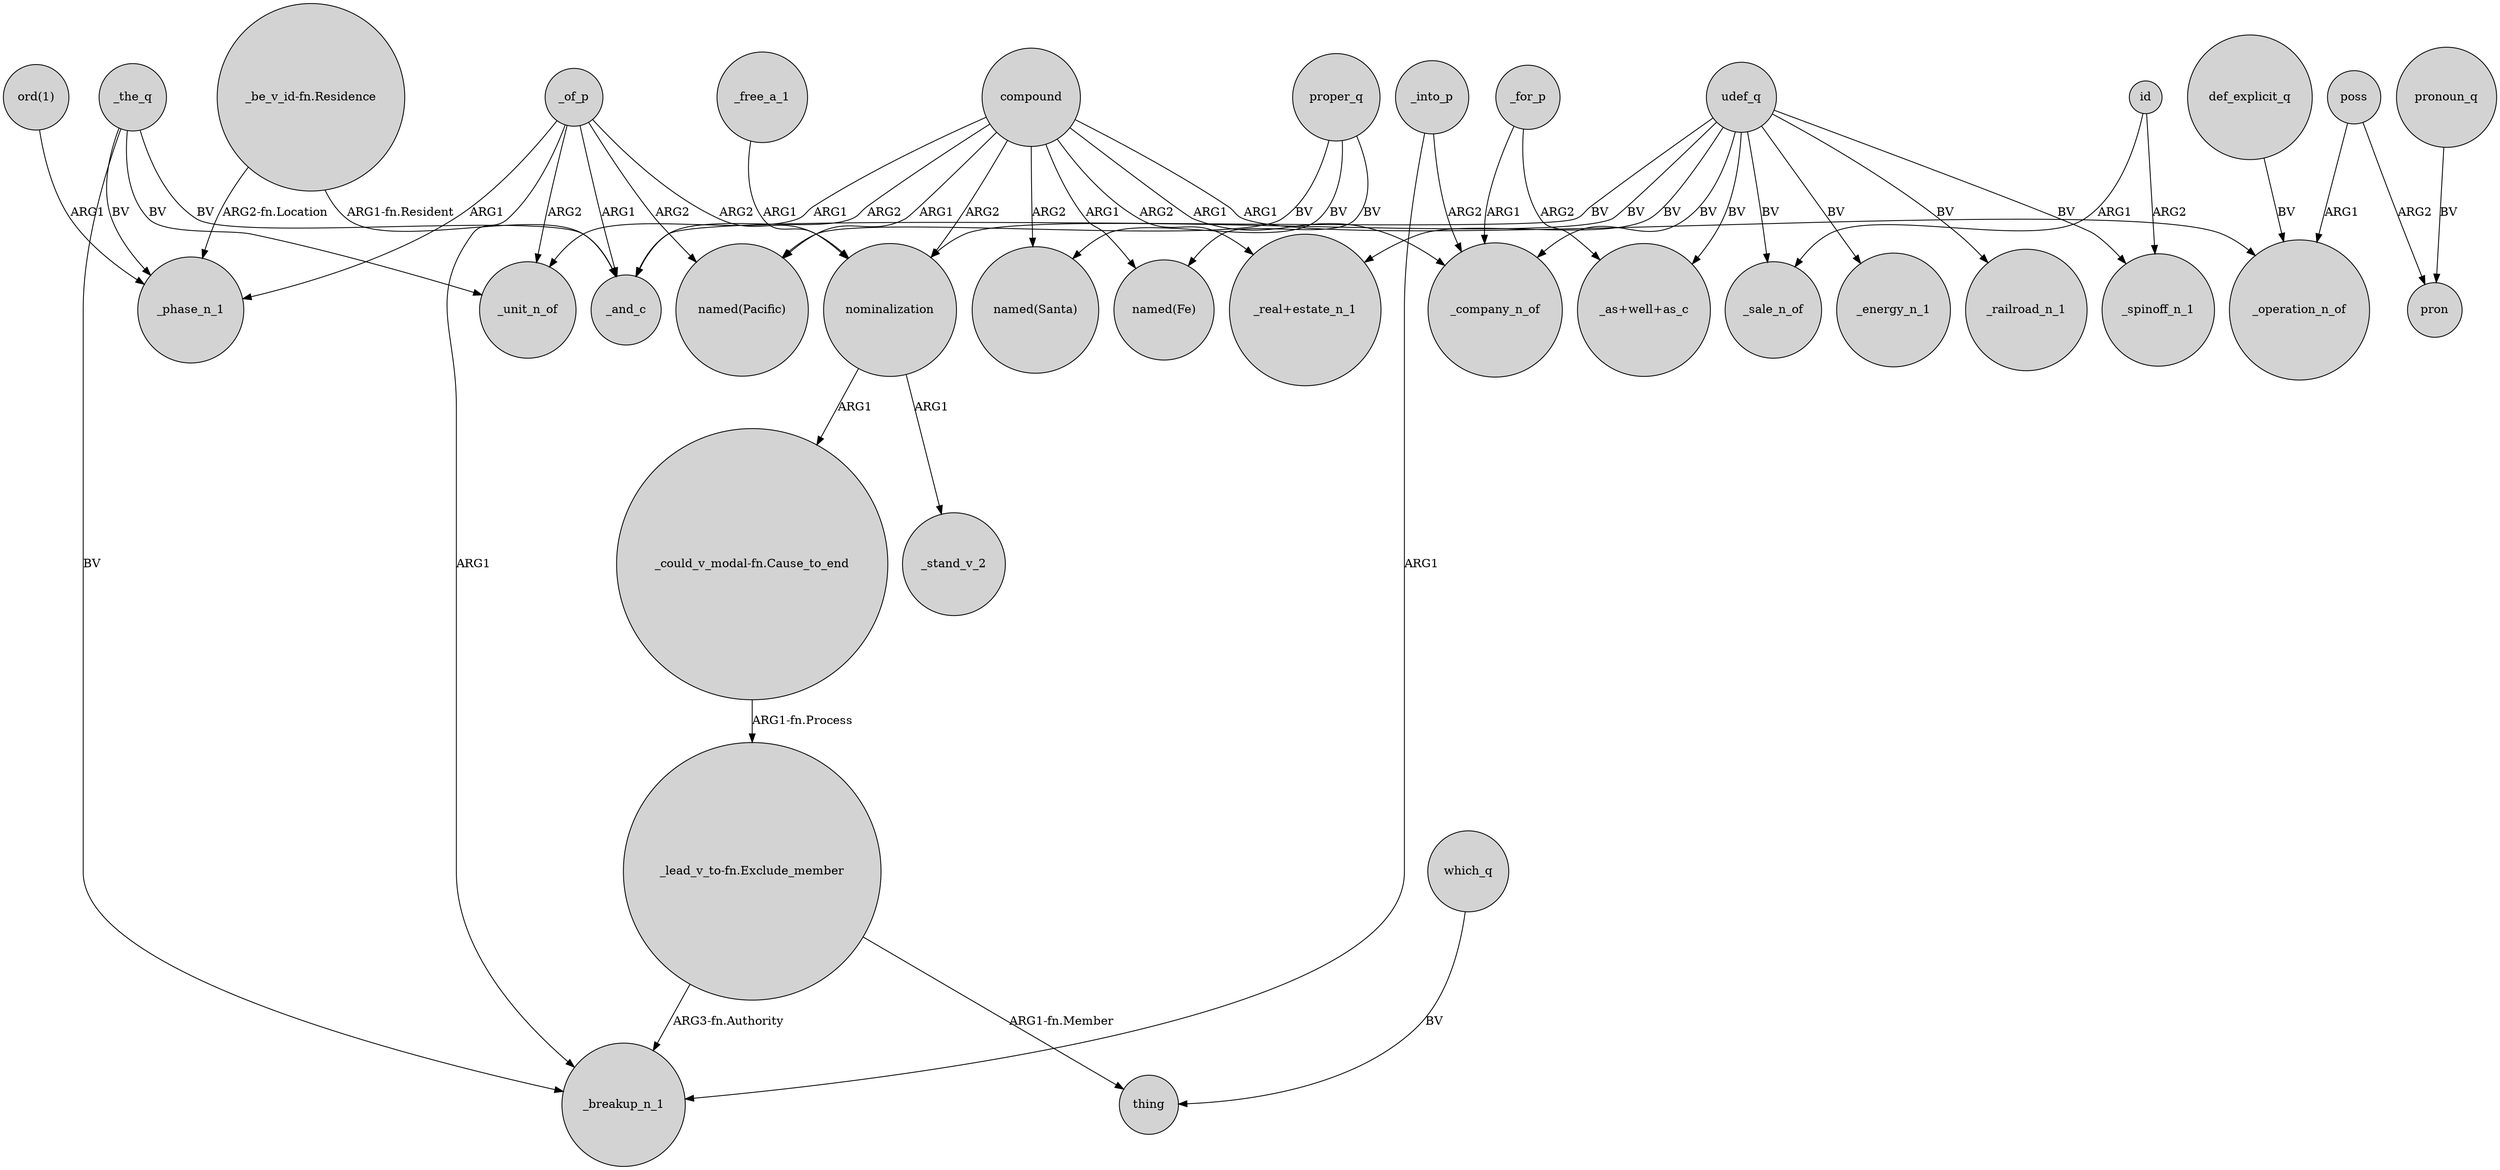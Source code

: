 digraph {
	node [shape=circle style=filled]
	_for_p -> "_as+well+as_c" [label=ARG2]
	_of_p -> "named(Pacific)" [label=ARG2]
	"_be_v_id-fn.Residence" -> _and_c [label="ARG1-fn.Resident"]
	"_lead_v_to-fn.Exclude_member" -> _breakup_n_1 [label="ARG3-fn.Authority"]
	_into_p -> _breakup_n_1 [label=ARG1]
	proper_q -> "named(Fe)" [label=BV]
	_of_p -> _phase_n_1 [label=ARG1]
	_the_q -> _and_c [label=BV]
	udef_q -> nominalization [label=BV]
	which_q -> thing [label=BV]
	poss -> _operation_n_of [label=ARG1]
	id -> _spinoff_n_1 [label=ARG2]
	"_lead_v_to-fn.Exclude_member" -> thing [label="ARG1-fn.Member"]
	compound -> _company_n_of [label=ARG1]
	compound -> _operation_n_of [label=ARG1]
	_of_p -> _breakup_n_1 [label=ARG1]
	udef_q -> _sale_n_of [label=BV]
	compound -> "_real+estate_n_1" [label=ARG2]
	udef_q -> _and_c [label=BV]
	_for_p -> _company_n_of [label=ARG1]
	compound -> "named(Santa)" [label=ARG2]
	compound -> _and_c [label=ARG2]
	_of_p -> _and_c [label=ARG1]
	compound -> nominalization [label=ARG2]
	compound -> "named(Pacific)" [label=ARG1]
	_of_p -> nominalization [label=ARG2]
	pronoun_q -> pron [label=BV]
	poss -> pron [label=ARG2]
	udef_q -> _energy_n_1 [label=BV]
	"ord(1)" -> _phase_n_1 [label=ARG1]
	udef_q -> _company_n_of [label=BV]
	nominalization -> _stand_v_2 [label=ARG1]
	_free_a_1 -> nominalization [label=ARG1]
	compound -> "named(Fe)" [label=ARG1]
	udef_q -> "_as+well+as_c" [label=BV]
	udef_q -> _spinoff_n_1 [label=BV]
	proper_q -> "named(Pacific)" [label=BV]
	def_explicit_q -> _operation_n_of [label=BV]
	_into_p -> _company_n_of [label=ARG2]
	_the_q -> _phase_n_1 [label=BV]
	_of_p -> _unit_n_of [label=ARG2]
	proper_q -> "named(Santa)" [label=BV]
	"_could_v_modal-fn.Cause_to_end" -> "_lead_v_to-fn.Exclude_member" [label="ARG1-fn.Process"]
	compound -> _unit_n_of [label=ARG1]
	id -> _sale_n_of [label=ARG1]
	_the_q -> _unit_n_of [label=BV]
	udef_q -> _railroad_n_1 [label=BV]
	udef_q -> "_real+estate_n_1" [label=BV]
	"_be_v_id-fn.Residence" -> _phase_n_1 [label="ARG2-fn.Location"]
	_the_q -> _breakup_n_1 [label=BV]
	nominalization -> "_could_v_modal-fn.Cause_to_end" [label=ARG1]
}
